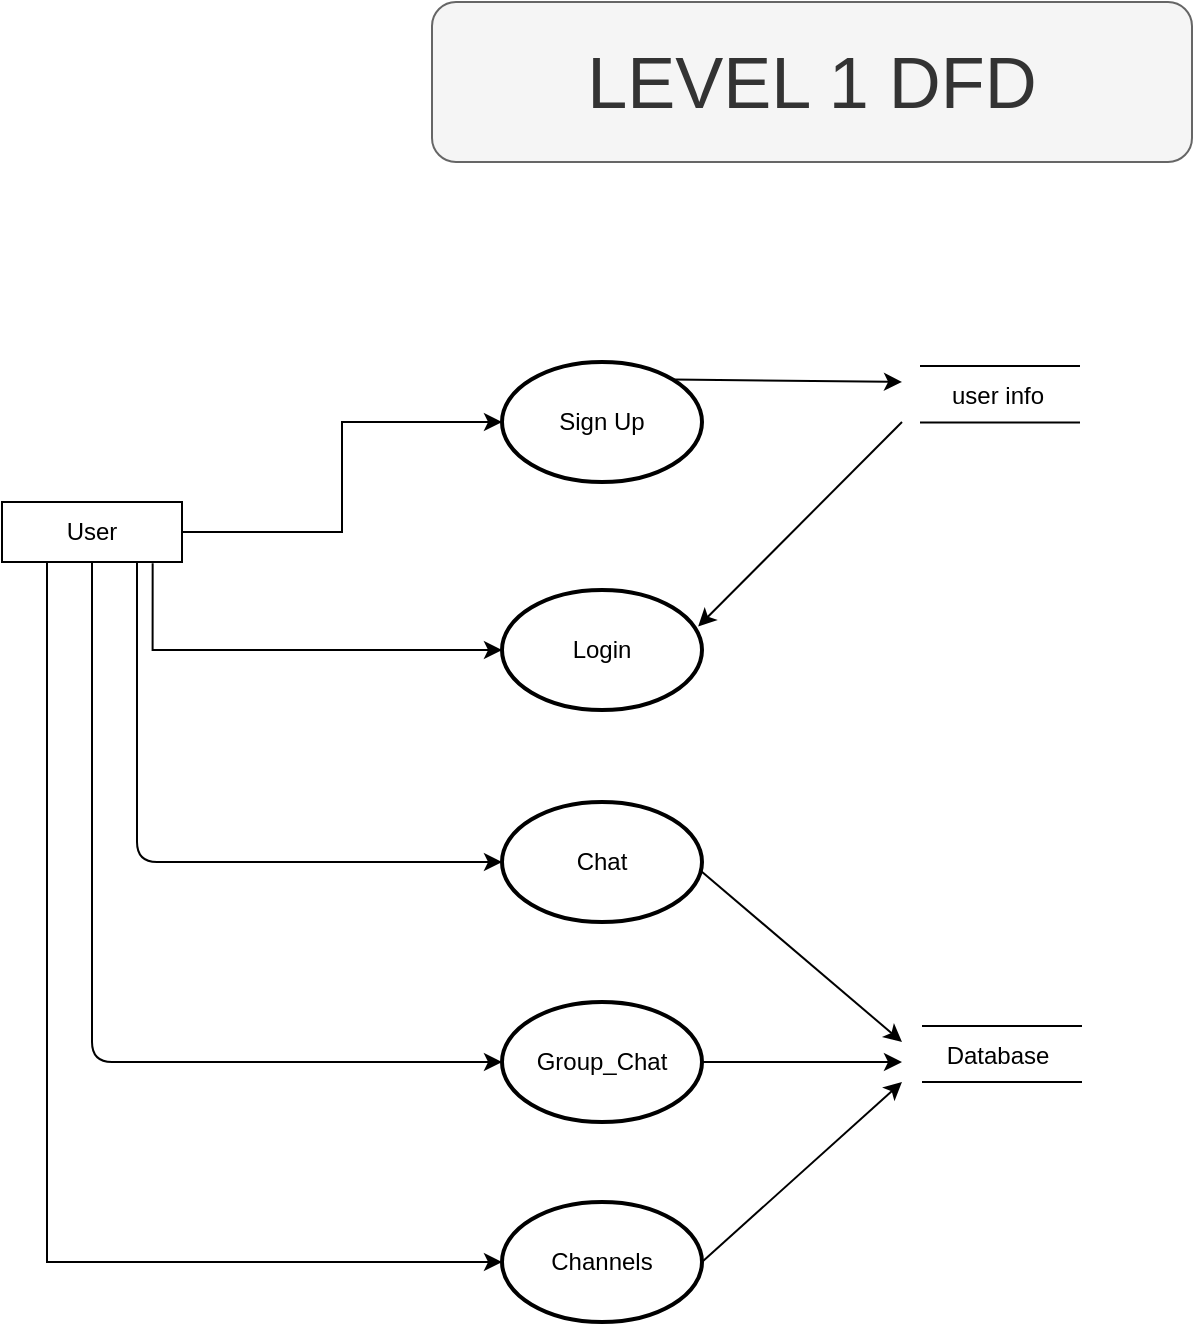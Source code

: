 <mxfile version="21.7.5" type="github" pages="2">
  <diagram name="Page-1" id="aW8Af9oP-AqIqSo3x8vM">
    <mxGraphModel dx="1444" dy="829" grid="1" gridSize="10" guides="1" tooltips="1" connect="1" arrows="1" fold="1" page="1" pageScale="1" pageWidth="1169" pageHeight="827" math="0" shadow="0">
      <root>
        <mxCell id="0" />
        <mxCell id="1" parent="0" />
        <mxCell id="G6i_hRRT8_Z-7Q2OzLo--1" value="Sign Up" style="strokeWidth=2;html=1;shape=mxgraph.flowchart.start_1;whiteSpace=wrap;" parent="1" vertex="1">
          <mxGeometry x="430" y="240" width="100" height="60" as="geometry" />
        </mxCell>
        <mxCell id="G6i_hRRT8_Z-7Q2OzLo--2" value="User" style="rounded=0;whiteSpace=wrap;html=1;" parent="1" vertex="1">
          <mxGeometry x="180" y="310" width="90" height="30" as="geometry" />
        </mxCell>
        <mxCell id="G6i_hRRT8_Z-7Q2OzLo--4" value="Login" style="strokeWidth=2;html=1;shape=mxgraph.flowchart.start_1;whiteSpace=wrap;" parent="1" vertex="1">
          <mxGeometry x="430" y="354" width="100" height="60" as="geometry" />
        </mxCell>
        <mxCell id="G6i_hRRT8_Z-7Q2OzLo--8" value="" style="endArrow=classic;html=1;rounded=0;exitX=1;exitY=0.5;exitDx=0;exitDy=0;edgeStyle=orthogonalEdgeStyle;entryX=0;entryY=0.5;entryDx=0;entryDy=0;entryPerimeter=0;" parent="1" source="G6i_hRRT8_Z-7Q2OzLo--2" target="G6i_hRRT8_Z-7Q2OzLo--1" edge="1">
          <mxGeometry width="50" height="50" relative="1" as="geometry">
            <mxPoint x="370" y="250" as="sourcePoint" />
            <mxPoint x="210" y="70" as="targetPoint" />
          </mxGeometry>
        </mxCell>
        <mxCell id="G6i_hRRT8_Z-7Q2OzLo--9" value="" style="endArrow=classic;html=1;rounded=0;edgeStyle=orthogonalEdgeStyle;exitX=0.837;exitY=1.022;exitDx=0;exitDy=0;exitPerimeter=0;entryX=0;entryY=0.5;entryDx=0;entryDy=0;entryPerimeter=0;" parent="1" source="G6i_hRRT8_Z-7Q2OzLo--2" target="G6i_hRRT8_Z-7Q2OzLo--4" edge="1">
          <mxGeometry width="50" height="50" relative="1" as="geometry">
            <mxPoint x="370" y="250" as="sourcePoint" />
            <mxPoint x="420" y="200" as="targetPoint" />
          </mxGeometry>
        </mxCell>
        <mxCell id="G6i_hRRT8_Z-7Q2OzLo--10" value="" style="endArrow=none;html=1;rounded=0;" parent="1" edge="1">
          <mxGeometry width="50" height="50" relative="1" as="geometry">
            <mxPoint x="639" y="242" as="sourcePoint" />
            <mxPoint x="719" y="242" as="targetPoint" />
          </mxGeometry>
        </mxCell>
        <mxCell id="G6i_hRRT8_Z-7Q2OzLo--11" value="" style="endArrow=none;html=1;rounded=0;" parent="1" edge="1">
          <mxGeometry width="50" height="50" relative="1" as="geometry">
            <mxPoint x="639" y="270.29" as="sourcePoint" />
            <mxPoint x="719" y="270.29" as="targetPoint" />
          </mxGeometry>
        </mxCell>
        <mxCell id="G6i_hRRT8_Z-7Q2OzLo--12" value="user info" style="text;html=1;strokeColor=none;fillColor=none;align=center;verticalAlign=middle;whiteSpace=wrap;rounded=0;" parent="1" vertex="1">
          <mxGeometry x="648" y="242" width="60" height="30" as="geometry" />
        </mxCell>
        <mxCell id="G6i_hRRT8_Z-7Q2OzLo--13" value="" style="endArrow=classic;html=1;rounded=0;exitX=0.855;exitY=0.145;exitDx=0;exitDy=0;exitPerimeter=0;" parent="1" source="G6i_hRRT8_Z-7Q2OzLo--1" edge="1">
          <mxGeometry width="50" height="50" relative="1" as="geometry">
            <mxPoint x="340" y="230" as="sourcePoint" />
            <mxPoint x="630" y="250" as="targetPoint" />
          </mxGeometry>
        </mxCell>
        <mxCell id="oB6amdilzuwM8m_cuun_-3" value="Group_Chat" style="strokeWidth=2;html=1;shape=mxgraph.flowchart.start_1;whiteSpace=wrap;" vertex="1" parent="1">
          <mxGeometry x="430" y="560" width="100" height="60" as="geometry" />
        </mxCell>
        <mxCell id="oB6amdilzuwM8m_cuun_-4" value="Chat" style="strokeWidth=2;html=1;shape=mxgraph.flowchart.start_1;whiteSpace=wrap;" vertex="1" parent="1">
          <mxGeometry x="430" y="460" width="100" height="60" as="geometry" />
        </mxCell>
        <mxCell id="oB6amdilzuwM8m_cuun_-5" value="Channels" style="strokeWidth=2;html=1;shape=mxgraph.flowchart.start_1;whiteSpace=wrap;" vertex="1" parent="1">
          <mxGeometry x="430" y="660" width="100" height="60" as="geometry" />
        </mxCell>
        <mxCell id="9c9tSOourMeRMgRfwW1i-1" value="" style="endArrow=classic;html=1;rounded=1;exitX=0.75;exitY=1;exitDx=0;exitDy=0;entryX=0;entryY=0.5;entryDx=0;entryDy=0;entryPerimeter=0;edgeStyle=orthogonalEdgeStyle;" edge="1" parent="1" source="G6i_hRRT8_Z-7Q2OzLo--2" target="oB6amdilzuwM8m_cuun_-4">
          <mxGeometry width="50" height="50" relative="1" as="geometry">
            <mxPoint x="50" y="200" as="sourcePoint" />
            <mxPoint x="100" y="150" as="targetPoint" />
          </mxGeometry>
        </mxCell>
        <mxCell id="9c9tSOourMeRMgRfwW1i-2" value="" style="endArrow=classic;html=1;rounded=1;exitX=0.5;exitY=1;exitDx=0;exitDy=0;entryX=0;entryY=0.5;entryDx=0;entryDy=0;entryPerimeter=0;edgeStyle=orthogonalEdgeStyle;" edge="1" parent="1" source="G6i_hRRT8_Z-7Q2OzLo--2" target="oB6amdilzuwM8m_cuun_-3">
          <mxGeometry width="50" height="50" relative="1" as="geometry">
            <mxPoint x="20" y="320" as="sourcePoint" />
            <mxPoint x="205" y="450" as="targetPoint" />
          </mxGeometry>
        </mxCell>
        <mxCell id="9c9tSOourMeRMgRfwW1i-4" value="" style="endArrow=classic;html=1;rounded=0;edgeStyle=orthogonalEdgeStyle;exitX=0.25;exitY=1;exitDx=0;exitDy=0;entryX=0;entryY=0.5;entryDx=0;entryDy=0;entryPerimeter=0;" edge="1" parent="1" source="G6i_hRRT8_Z-7Q2OzLo--2" target="oB6amdilzuwM8m_cuun_-5">
          <mxGeometry width="50" height="50" relative="1" as="geometry">
            <mxPoint x="360" y="340" as="sourcePoint" />
            <mxPoint x="410" y="290" as="targetPoint" />
          </mxGeometry>
        </mxCell>
        <mxCell id="9c9tSOourMeRMgRfwW1i-7" value="" style="line;strokeWidth=1;rotatable=0;dashed=0;labelPosition=right;align=left;verticalAlign=middle;spacingTop=0;spacingLeft=6;points=[];portConstraint=eastwest;" vertex="1" parent="1">
          <mxGeometry x="640" y="517" width="80" height="110" as="geometry" />
        </mxCell>
        <mxCell id="9c9tSOourMeRMgRfwW1i-8" value="" style="line;strokeWidth=1;rotatable=0;dashed=0;labelPosition=right;align=left;verticalAlign=middle;spacingTop=0;spacingLeft=6;points=[];portConstraint=eastwest;" vertex="1" parent="1">
          <mxGeometry x="640" y="595" width="80" height="10" as="geometry" />
        </mxCell>
        <mxCell id="9c9tSOourMeRMgRfwW1i-10" value="Database" style="text;html=1;strokeColor=none;fillColor=none;align=center;verticalAlign=middle;whiteSpace=wrap;rounded=0;" vertex="1" parent="1">
          <mxGeometry x="648" y="572" width="60" height="30" as="geometry" />
        </mxCell>
        <mxCell id="9c9tSOourMeRMgRfwW1i-11" value="" style="endArrow=classic;html=1;rounded=0;exitX=1;exitY=0.5;exitDx=0;exitDy=0;exitPerimeter=0;" edge="1" parent="1" source="oB6amdilzuwM8m_cuun_-3">
          <mxGeometry width="50" height="50" relative="1" as="geometry">
            <mxPoint x="360" y="340" as="sourcePoint" />
            <mxPoint x="630" y="590" as="targetPoint" />
          </mxGeometry>
        </mxCell>
        <mxCell id="9c9tSOourMeRMgRfwW1i-12" value="" style="endArrow=classic;html=1;rounded=0;exitX=1;exitY=0.5;exitDx=0;exitDy=0;exitPerimeter=0;" edge="1" parent="1" source="oB6amdilzuwM8m_cuun_-5">
          <mxGeometry width="50" height="50" relative="1" as="geometry">
            <mxPoint x="350" y="450" as="sourcePoint" />
            <mxPoint x="630" y="600" as="targetPoint" />
          </mxGeometry>
        </mxCell>
        <mxCell id="9c9tSOourMeRMgRfwW1i-13" value="" style="endArrow=classic;html=1;rounded=0;exitX=0.989;exitY=0.567;exitDx=0;exitDy=0;exitPerimeter=0;" edge="1" parent="1" source="oB6amdilzuwM8m_cuun_-4">
          <mxGeometry width="50" height="50" relative="1" as="geometry">
            <mxPoint x="350" y="250" as="sourcePoint" />
            <mxPoint x="630" y="580" as="targetPoint" />
          </mxGeometry>
        </mxCell>
        <mxCell id="9c9tSOourMeRMgRfwW1i-17" value="" style="endArrow=classic;html=1;rounded=0;entryX=0.981;entryY=0.304;entryDx=0;entryDy=0;entryPerimeter=0;" edge="1" parent="1" target="G6i_hRRT8_Z-7Q2OzLo--4">
          <mxGeometry width="50" height="50" relative="1" as="geometry">
            <mxPoint x="630" y="270" as="sourcePoint" />
            <mxPoint x="660" y="160" as="targetPoint" />
          </mxGeometry>
        </mxCell>
        <mxCell id="dOdT1YZzO6a1e_cIn3O--1" value="&lt;font style=&quot;font-size: 36px;&quot;&gt;LEVEL 1 DFD&lt;/font&gt;" style="rounded=1;whiteSpace=wrap;html=1;fillColor=#f5f5f5;fontColor=#333333;strokeColor=#666666;" vertex="1" parent="1">
          <mxGeometry x="395" y="60" width="380" height="80" as="geometry" />
        </mxCell>
      </root>
    </mxGraphModel>
  </diagram>
  <diagram id="MI2tNRsE5aHidpLo9ihw" name="Page-2">
    <mxGraphModel dx="1222" dy="702" grid="1" gridSize="10" guides="1" tooltips="1" connect="1" arrows="1" fold="1" page="1" pageScale="1" pageWidth="1169" pageHeight="827" math="0" shadow="0">
      <root>
        <mxCell id="0" />
        <mxCell id="1" parent="0" />
        <mxCell id="---odWJL_9JeowPd-2aQ-2" value="&lt;font style=&quot;font-size: 36px;&quot;&gt;LEVEL 0 DFD&lt;/font&gt;" style="rounded=1;whiteSpace=wrap;html=1;fillColor=#f5f5f5;fontColor=#333333;strokeColor=#666666;" parent="1" vertex="1">
          <mxGeometry x="410" y="50" width="380" height="80" as="geometry" />
        </mxCell>
        <mxCell id="---odWJL_9JeowPd-2aQ-9" value="" style="ellipse;whiteSpace=wrap;html=1;direction=south;" parent="1" vertex="1">
          <mxGeometry x="800" y="250" width="240" height="290" as="geometry" />
        </mxCell>
        <mxCell id="---odWJL_9JeowPd-2aQ-11" value="&lt;font style=&quot;font-size: 30px;&quot;&gt;Chat&lt;br&gt;Application&lt;/font&gt;" style="text;html=1;strokeColor=none;fillColor=none;align=center;verticalAlign=middle;whiteSpace=wrap;rounded=0;" parent="1" vertex="1">
          <mxGeometry x="840" y="330" width="160" height="110" as="geometry" />
        </mxCell>
        <mxCell id="---odWJL_9JeowPd-2aQ-12" value="" style="rounded=1;whiteSpace=wrap;html=1;" parent="1" vertex="1">
          <mxGeometry x="130" y="260" width="250" height="250" as="geometry" />
        </mxCell>
        <mxCell id="---odWJL_9JeowPd-2aQ-13" value="&lt;font style=&quot;font-size: 30px;&quot;&gt;user&lt;/font&gt;" style="text;html=1;strokeColor=none;fillColor=none;align=center;verticalAlign=middle;whiteSpace=wrap;rounded=0;" parent="1" vertex="1">
          <mxGeometry x="225" y="370" width="60" height="30" as="geometry" />
        </mxCell>
        <mxCell id="---odWJL_9JeowPd-2aQ-16" value="" style="endArrow=classic;html=1;rounded=0;exitX=0.993;exitY=0.103;exitDx=0;exitDy=0;exitPerimeter=0;entryX=0.382;entryY=0.986;entryDx=0;entryDy=0;entryPerimeter=0;" parent="1" source="---odWJL_9JeowPd-2aQ-12" edge="1" target="---odWJL_9JeowPd-2aQ-9">
          <mxGeometry width="50" height="50" relative="1" as="geometry">
            <mxPoint x="400" y="310" as="sourcePoint" />
            <mxPoint x="800" y="360" as="targetPoint" />
          </mxGeometry>
        </mxCell>
        <mxCell id="---odWJL_9JeowPd-2aQ-17" value="Login&amp;nbsp;" style="text;html=1;strokeColor=none;fillColor=none;align=center;verticalAlign=middle;whiteSpace=wrap;rounded=0;rotation=15;" parent="1" vertex="1">
          <mxGeometry x="570" y="300" width="60" height="30" as="geometry" />
        </mxCell>
        <mxCell id="---odWJL_9JeowPd-2aQ-18" value="" style="endArrow=classic;html=1;rounded=0;exitX=1;exitY=0.5;exitDx=0;exitDy=0;entryX=0.465;entryY=0.997;entryDx=0;entryDy=0;entryPerimeter=0;" parent="1" source="---odWJL_9JeowPd-2aQ-12" target="---odWJL_9JeowPd-2aQ-9" edge="1">
          <mxGeometry width="50" height="50" relative="1" as="geometry">
            <mxPoint x="580" y="380" as="sourcePoint" />
            <mxPoint x="770" y="385" as="targetPoint" />
          </mxGeometry>
        </mxCell>
        <mxCell id="---odWJL_9JeowPd-2aQ-19" value="Chat" style="text;html=1;strokeColor=none;fillColor=none;align=center;verticalAlign=middle;whiteSpace=wrap;rounded=0;" parent="1" vertex="1">
          <mxGeometry x="550" y="360" width="60" height="30" as="geometry" />
        </mxCell>
        <mxCell id="---odWJL_9JeowPd-2aQ-20" value="" style="endArrow=classic;html=1;rounded=0;exitX=1;exitY=0.705;exitDx=0;exitDy=0;exitPerimeter=0;entryX=0.648;entryY=0.98;entryDx=0;entryDy=0;entryPerimeter=0;" parent="1" source="---odWJL_9JeowPd-2aQ-12" target="---odWJL_9JeowPd-2aQ-9" edge="1">
          <mxGeometry width="50" height="50" relative="1" as="geometry">
            <mxPoint x="560" y="464" as="sourcePoint" />
            <mxPoint x="610" y="414" as="targetPoint" />
          </mxGeometry>
        </mxCell>
        <mxCell id="---odWJL_9JeowPd-2aQ-21" value="Channels" style="text;html=1;strokeColor=none;fillColor=none;align=center;verticalAlign=middle;whiteSpace=wrap;rounded=0;" parent="1" vertex="1">
          <mxGeometry x="550" y="414" width="60" height="30" as="geometry" />
        </mxCell>
        <mxCell id="T5nX1nCgt0xRByemzgS3-1" value="" style="endArrow=classic;html=1;rounded=0;entryX=0.76;entryY=0.938;entryDx=0;entryDy=0;entryPerimeter=0;" edge="1" parent="1" target="---odWJL_9JeowPd-2aQ-9">
          <mxGeometry width="50" height="50" relative="1" as="geometry">
            <mxPoint x="380" y="480" as="sourcePoint" />
            <mxPoint x="590" y="440" as="targetPoint" />
            <Array as="points" />
          </mxGeometry>
        </mxCell>
        <mxCell id="T5nX1nCgt0xRByemzgS3-2" value="Group_Chat" style="text;html=1;strokeColor=none;fillColor=none;align=center;verticalAlign=middle;whiteSpace=wrap;rounded=0;" vertex="1" parent="1">
          <mxGeometry x="550" y="450" width="60" height="30" as="geometry" />
        </mxCell>
      </root>
    </mxGraphModel>
  </diagram>
</mxfile>
